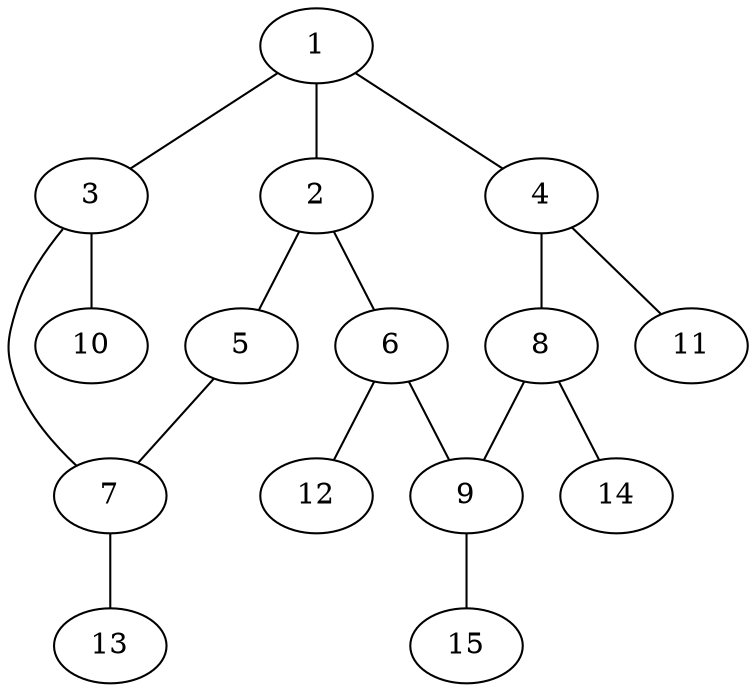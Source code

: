 graph molecule_1644 {
	1	 [chem=C];
	2	 [chem=C];
	1 -- 2	 [valence=2];
	3	 [chem=N];
	1 -- 3	 [valence=1];
	4	 [chem=C];
	1 -- 4	 [valence=1];
	5	 [chem=N];
	2 -- 5	 [valence=1];
	6	 [chem=C];
	2 -- 6	 [valence=1];
	7	 [chem=C];
	3 -- 7	 [valence=1];
	10	 [chem=H];
	3 -- 10	 [valence=1];
	8	 [chem=C];
	4 -- 8	 [valence=2];
	11	 [chem=H];
	4 -- 11	 [valence=1];
	5 -- 7	 [valence=2];
	9	 [chem=C];
	6 -- 9	 [valence=2];
	12	 [chem=H];
	6 -- 12	 [valence=1];
	13	 [chem=H];
	7 -- 13	 [valence=1];
	8 -- 9	 [valence=1];
	14	 [chem=H];
	8 -- 14	 [valence=1];
	15	 [chem=H];
	9 -- 15	 [valence=1];
}
